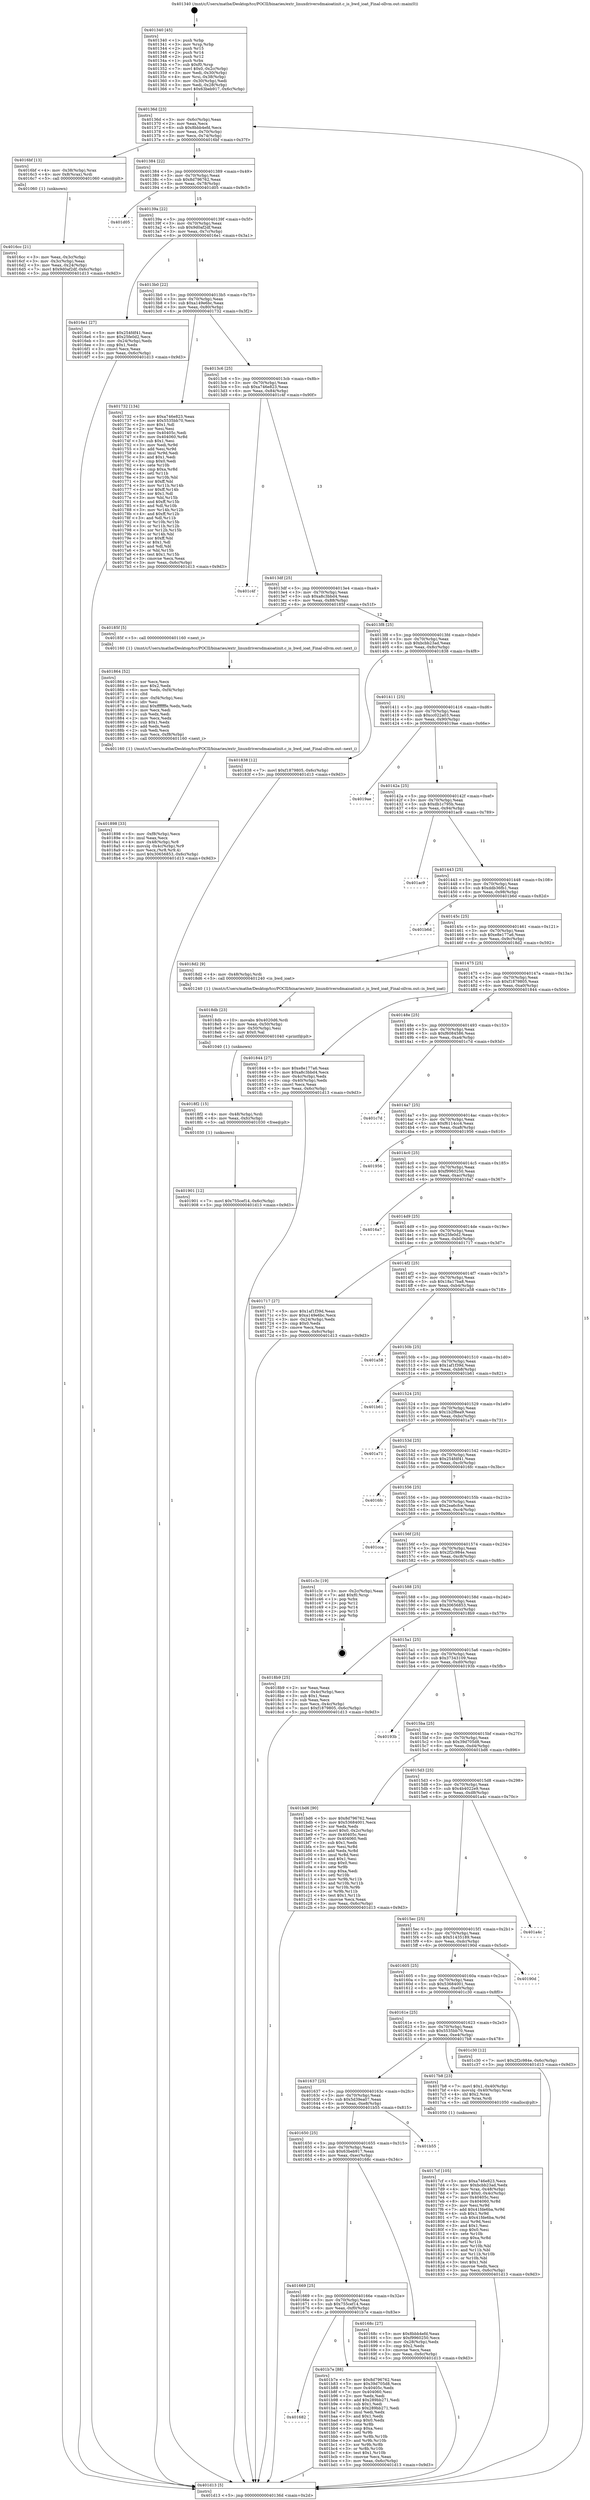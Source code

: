 digraph "0x401340" {
  label = "0x401340 (/mnt/c/Users/mathe/Desktop/tcc/POCII/binaries/extr_linuxdriversdmaioatinit.c_is_bwd_ioat_Final-ollvm.out::main(0))"
  labelloc = "t"
  node[shape=record]

  Entry [label="",width=0.3,height=0.3,shape=circle,fillcolor=black,style=filled]
  "0x40136d" [label="{
     0x40136d [23]\l
     | [instrs]\l
     &nbsp;&nbsp;0x40136d \<+3\>: mov -0x6c(%rbp),%eax\l
     &nbsp;&nbsp;0x401370 \<+2\>: mov %eax,%ecx\l
     &nbsp;&nbsp;0x401372 \<+6\>: sub $0x8bbb4efd,%ecx\l
     &nbsp;&nbsp;0x401378 \<+3\>: mov %eax,-0x70(%rbp)\l
     &nbsp;&nbsp;0x40137b \<+3\>: mov %ecx,-0x74(%rbp)\l
     &nbsp;&nbsp;0x40137e \<+6\>: je 00000000004016bf \<main+0x37f\>\l
  }"]
  "0x4016bf" [label="{
     0x4016bf [13]\l
     | [instrs]\l
     &nbsp;&nbsp;0x4016bf \<+4\>: mov -0x38(%rbp),%rax\l
     &nbsp;&nbsp;0x4016c3 \<+4\>: mov 0x8(%rax),%rdi\l
     &nbsp;&nbsp;0x4016c7 \<+5\>: call 0000000000401060 \<atoi@plt\>\l
     | [calls]\l
     &nbsp;&nbsp;0x401060 \{1\} (unknown)\l
  }"]
  "0x401384" [label="{
     0x401384 [22]\l
     | [instrs]\l
     &nbsp;&nbsp;0x401384 \<+5\>: jmp 0000000000401389 \<main+0x49\>\l
     &nbsp;&nbsp;0x401389 \<+3\>: mov -0x70(%rbp),%eax\l
     &nbsp;&nbsp;0x40138c \<+5\>: sub $0x8d796762,%eax\l
     &nbsp;&nbsp;0x401391 \<+3\>: mov %eax,-0x78(%rbp)\l
     &nbsp;&nbsp;0x401394 \<+6\>: je 0000000000401d05 \<main+0x9c5\>\l
  }"]
  Exit [label="",width=0.3,height=0.3,shape=circle,fillcolor=black,style=filled,peripheries=2]
  "0x401d05" [label="{
     0x401d05\l
  }", style=dashed]
  "0x40139a" [label="{
     0x40139a [22]\l
     | [instrs]\l
     &nbsp;&nbsp;0x40139a \<+5\>: jmp 000000000040139f \<main+0x5f\>\l
     &nbsp;&nbsp;0x40139f \<+3\>: mov -0x70(%rbp),%eax\l
     &nbsp;&nbsp;0x4013a2 \<+5\>: sub $0x9d0af2df,%eax\l
     &nbsp;&nbsp;0x4013a7 \<+3\>: mov %eax,-0x7c(%rbp)\l
     &nbsp;&nbsp;0x4013aa \<+6\>: je 00000000004016e1 \<main+0x3a1\>\l
  }"]
  "0x401682" [label="{
     0x401682\l
  }", style=dashed]
  "0x4016e1" [label="{
     0x4016e1 [27]\l
     | [instrs]\l
     &nbsp;&nbsp;0x4016e1 \<+5\>: mov $0x254fdf41,%eax\l
     &nbsp;&nbsp;0x4016e6 \<+5\>: mov $0x25fe0d2,%ecx\l
     &nbsp;&nbsp;0x4016eb \<+3\>: mov -0x24(%rbp),%edx\l
     &nbsp;&nbsp;0x4016ee \<+3\>: cmp $0x1,%edx\l
     &nbsp;&nbsp;0x4016f1 \<+3\>: cmovl %ecx,%eax\l
     &nbsp;&nbsp;0x4016f4 \<+3\>: mov %eax,-0x6c(%rbp)\l
     &nbsp;&nbsp;0x4016f7 \<+5\>: jmp 0000000000401d13 \<main+0x9d3\>\l
  }"]
  "0x4013b0" [label="{
     0x4013b0 [22]\l
     | [instrs]\l
     &nbsp;&nbsp;0x4013b0 \<+5\>: jmp 00000000004013b5 \<main+0x75\>\l
     &nbsp;&nbsp;0x4013b5 \<+3\>: mov -0x70(%rbp),%eax\l
     &nbsp;&nbsp;0x4013b8 \<+5\>: sub $0xa149e6bc,%eax\l
     &nbsp;&nbsp;0x4013bd \<+3\>: mov %eax,-0x80(%rbp)\l
     &nbsp;&nbsp;0x4013c0 \<+6\>: je 0000000000401732 \<main+0x3f2\>\l
  }"]
  "0x401b7e" [label="{
     0x401b7e [88]\l
     | [instrs]\l
     &nbsp;&nbsp;0x401b7e \<+5\>: mov $0x8d796762,%eax\l
     &nbsp;&nbsp;0x401b83 \<+5\>: mov $0x39d705d8,%ecx\l
     &nbsp;&nbsp;0x401b88 \<+7\>: mov 0x40405c,%edx\l
     &nbsp;&nbsp;0x401b8f \<+7\>: mov 0x404060,%esi\l
     &nbsp;&nbsp;0x401b96 \<+2\>: mov %edx,%edi\l
     &nbsp;&nbsp;0x401b98 \<+6\>: add $0x289bb271,%edi\l
     &nbsp;&nbsp;0x401b9e \<+3\>: sub $0x1,%edi\l
     &nbsp;&nbsp;0x401ba1 \<+6\>: sub $0x289bb271,%edi\l
     &nbsp;&nbsp;0x401ba7 \<+3\>: imul %edi,%edx\l
     &nbsp;&nbsp;0x401baa \<+3\>: and $0x1,%edx\l
     &nbsp;&nbsp;0x401bad \<+3\>: cmp $0x0,%edx\l
     &nbsp;&nbsp;0x401bb0 \<+4\>: sete %r8b\l
     &nbsp;&nbsp;0x401bb4 \<+3\>: cmp $0xa,%esi\l
     &nbsp;&nbsp;0x401bb7 \<+4\>: setl %r9b\l
     &nbsp;&nbsp;0x401bbb \<+3\>: mov %r8b,%r10b\l
     &nbsp;&nbsp;0x401bbe \<+3\>: and %r9b,%r10b\l
     &nbsp;&nbsp;0x401bc1 \<+3\>: xor %r9b,%r8b\l
     &nbsp;&nbsp;0x401bc4 \<+3\>: or %r8b,%r10b\l
     &nbsp;&nbsp;0x401bc7 \<+4\>: test $0x1,%r10b\l
     &nbsp;&nbsp;0x401bcb \<+3\>: cmovne %ecx,%eax\l
     &nbsp;&nbsp;0x401bce \<+3\>: mov %eax,-0x6c(%rbp)\l
     &nbsp;&nbsp;0x401bd1 \<+5\>: jmp 0000000000401d13 \<main+0x9d3\>\l
  }"]
  "0x401732" [label="{
     0x401732 [134]\l
     | [instrs]\l
     &nbsp;&nbsp;0x401732 \<+5\>: mov $0xa746e823,%eax\l
     &nbsp;&nbsp;0x401737 \<+5\>: mov $0x5535bb70,%ecx\l
     &nbsp;&nbsp;0x40173c \<+2\>: mov $0x1,%dl\l
     &nbsp;&nbsp;0x40173e \<+2\>: xor %esi,%esi\l
     &nbsp;&nbsp;0x401740 \<+7\>: mov 0x40405c,%edi\l
     &nbsp;&nbsp;0x401747 \<+8\>: mov 0x404060,%r8d\l
     &nbsp;&nbsp;0x40174f \<+3\>: sub $0x1,%esi\l
     &nbsp;&nbsp;0x401752 \<+3\>: mov %edi,%r9d\l
     &nbsp;&nbsp;0x401755 \<+3\>: add %esi,%r9d\l
     &nbsp;&nbsp;0x401758 \<+4\>: imul %r9d,%edi\l
     &nbsp;&nbsp;0x40175c \<+3\>: and $0x1,%edi\l
     &nbsp;&nbsp;0x40175f \<+3\>: cmp $0x0,%edi\l
     &nbsp;&nbsp;0x401762 \<+4\>: sete %r10b\l
     &nbsp;&nbsp;0x401766 \<+4\>: cmp $0xa,%r8d\l
     &nbsp;&nbsp;0x40176a \<+4\>: setl %r11b\l
     &nbsp;&nbsp;0x40176e \<+3\>: mov %r10b,%bl\l
     &nbsp;&nbsp;0x401771 \<+3\>: xor $0xff,%bl\l
     &nbsp;&nbsp;0x401774 \<+3\>: mov %r11b,%r14b\l
     &nbsp;&nbsp;0x401777 \<+4\>: xor $0xff,%r14b\l
     &nbsp;&nbsp;0x40177b \<+3\>: xor $0x1,%dl\l
     &nbsp;&nbsp;0x40177e \<+3\>: mov %bl,%r15b\l
     &nbsp;&nbsp;0x401781 \<+4\>: and $0xff,%r15b\l
     &nbsp;&nbsp;0x401785 \<+3\>: and %dl,%r10b\l
     &nbsp;&nbsp;0x401788 \<+3\>: mov %r14b,%r12b\l
     &nbsp;&nbsp;0x40178b \<+4\>: and $0xff,%r12b\l
     &nbsp;&nbsp;0x40178f \<+3\>: and %dl,%r11b\l
     &nbsp;&nbsp;0x401792 \<+3\>: or %r10b,%r15b\l
     &nbsp;&nbsp;0x401795 \<+3\>: or %r11b,%r12b\l
     &nbsp;&nbsp;0x401798 \<+3\>: xor %r12b,%r15b\l
     &nbsp;&nbsp;0x40179b \<+3\>: or %r14b,%bl\l
     &nbsp;&nbsp;0x40179e \<+3\>: xor $0xff,%bl\l
     &nbsp;&nbsp;0x4017a1 \<+3\>: or $0x1,%dl\l
     &nbsp;&nbsp;0x4017a4 \<+2\>: and %dl,%bl\l
     &nbsp;&nbsp;0x4017a6 \<+3\>: or %bl,%r15b\l
     &nbsp;&nbsp;0x4017a9 \<+4\>: test $0x1,%r15b\l
     &nbsp;&nbsp;0x4017ad \<+3\>: cmovne %ecx,%eax\l
     &nbsp;&nbsp;0x4017b0 \<+3\>: mov %eax,-0x6c(%rbp)\l
     &nbsp;&nbsp;0x4017b3 \<+5\>: jmp 0000000000401d13 \<main+0x9d3\>\l
  }"]
  "0x4013c6" [label="{
     0x4013c6 [25]\l
     | [instrs]\l
     &nbsp;&nbsp;0x4013c6 \<+5\>: jmp 00000000004013cb \<main+0x8b\>\l
     &nbsp;&nbsp;0x4013cb \<+3\>: mov -0x70(%rbp),%eax\l
     &nbsp;&nbsp;0x4013ce \<+5\>: sub $0xa746e823,%eax\l
     &nbsp;&nbsp;0x4013d3 \<+6\>: mov %eax,-0x84(%rbp)\l
     &nbsp;&nbsp;0x4013d9 \<+6\>: je 0000000000401c4f \<main+0x90f\>\l
  }"]
  "0x401901" [label="{
     0x401901 [12]\l
     | [instrs]\l
     &nbsp;&nbsp;0x401901 \<+7\>: movl $0x755cef14,-0x6c(%rbp)\l
     &nbsp;&nbsp;0x401908 \<+5\>: jmp 0000000000401d13 \<main+0x9d3\>\l
  }"]
  "0x401c4f" [label="{
     0x401c4f\l
  }", style=dashed]
  "0x4013df" [label="{
     0x4013df [25]\l
     | [instrs]\l
     &nbsp;&nbsp;0x4013df \<+5\>: jmp 00000000004013e4 \<main+0xa4\>\l
     &nbsp;&nbsp;0x4013e4 \<+3\>: mov -0x70(%rbp),%eax\l
     &nbsp;&nbsp;0x4013e7 \<+5\>: sub $0xa8c3bbd4,%eax\l
     &nbsp;&nbsp;0x4013ec \<+6\>: mov %eax,-0x88(%rbp)\l
     &nbsp;&nbsp;0x4013f2 \<+6\>: je 000000000040185f \<main+0x51f\>\l
  }"]
  "0x4018f2" [label="{
     0x4018f2 [15]\l
     | [instrs]\l
     &nbsp;&nbsp;0x4018f2 \<+4\>: mov -0x48(%rbp),%rdi\l
     &nbsp;&nbsp;0x4018f6 \<+6\>: mov %eax,-0xfc(%rbp)\l
     &nbsp;&nbsp;0x4018fc \<+5\>: call 0000000000401030 \<free@plt\>\l
     | [calls]\l
     &nbsp;&nbsp;0x401030 \{1\} (unknown)\l
  }"]
  "0x40185f" [label="{
     0x40185f [5]\l
     | [instrs]\l
     &nbsp;&nbsp;0x40185f \<+5\>: call 0000000000401160 \<next_i\>\l
     | [calls]\l
     &nbsp;&nbsp;0x401160 \{1\} (/mnt/c/Users/mathe/Desktop/tcc/POCII/binaries/extr_linuxdriversdmaioatinit.c_is_bwd_ioat_Final-ollvm.out::next_i)\l
  }"]
  "0x4013f8" [label="{
     0x4013f8 [25]\l
     | [instrs]\l
     &nbsp;&nbsp;0x4013f8 \<+5\>: jmp 00000000004013fd \<main+0xbd\>\l
     &nbsp;&nbsp;0x4013fd \<+3\>: mov -0x70(%rbp),%eax\l
     &nbsp;&nbsp;0x401400 \<+5\>: sub $0xbcbb23ad,%eax\l
     &nbsp;&nbsp;0x401405 \<+6\>: mov %eax,-0x8c(%rbp)\l
     &nbsp;&nbsp;0x40140b \<+6\>: je 0000000000401838 \<main+0x4f8\>\l
  }"]
  "0x4018db" [label="{
     0x4018db [23]\l
     | [instrs]\l
     &nbsp;&nbsp;0x4018db \<+10\>: movabs $0x4020d6,%rdi\l
     &nbsp;&nbsp;0x4018e5 \<+3\>: mov %eax,-0x50(%rbp)\l
     &nbsp;&nbsp;0x4018e8 \<+3\>: mov -0x50(%rbp),%esi\l
     &nbsp;&nbsp;0x4018eb \<+2\>: mov $0x0,%al\l
     &nbsp;&nbsp;0x4018ed \<+5\>: call 0000000000401040 \<printf@plt\>\l
     | [calls]\l
     &nbsp;&nbsp;0x401040 \{1\} (unknown)\l
  }"]
  "0x401838" [label="{
     0x401838 [12]\l
     | [instrs]\l
     &nbsp;&nbsp;0x401838 \<+7\>: movl $0xf1879805,-0x6c(%rbp)\l
     &nbsp;&nbsp;0x40183f \<+5\>: jmp 0000000000401d13 \<main+0x9d3\>\l
  }"]
  "0x401411" [label="{
     0x401411 [25]\l
     | [instrs]\l
     &nbsp;&nbsp;0x401411 \<+5\>: jmp 0000000000401416 \<main+0xd6\>\l
     &nbsp;&nbsp;0x401416 \<+3\>: mov -0x70(%rbp),%eax\l
     &nbsp;&nbsp;0x401419 \<+5\>: sub $0xcc022a03,%eax\l
     &nbsp;&nbsp;0x40141e \<+6\>: mov %eax,-0x90(%rbp)\l
     &nbsp;&nbsp;0x401424 \<+6\>: je 00000000004019ae \<main+0x66e\>\l
  }"]
  "0x401898" [label="{
     0x401898 [33]\l
     | [instrs]\l
     &nbsp;&nbsp;0x401898 \<+6\>: mov -0xf8(%rbp),%ecx\l
     &nbsp;&nbsp;0x40189e \<+3\>: imul %eax,%ecx\l
     &nbsp;&nbsp;0x4018a1 \<+4\>: mov -0x48(%rbp),%r8\l
     &nbsp;&nbsp;0x4018a5 \<+4\>: movslq -0x4c(%rbp),%r9\l
     &nbsp;&nbsp;0x4018a9 \<+4\>: mov %ecx,(%r8,%r9,4)\l
     &nbsp;&nbsp;0x4018ad \<+7\>: movl $0x30656853,-0x6c(%rbp)\l
     &nbsp;&nbsp;0x4018b4 \<+5\>: jmp 0000000000401d13 \<main+0x9d3\>\l
  }"]
  "0x4019ae" [label="{
     0x4019ae\l
  }", style=dashed]
  "0x40142a" [label="{
     0x40142a [25]\l
     | [instrs]\l
     &nbsp;&nbsp;0x40142a \<+5\>: jmp 000000000040142f \<main+0xef\>\l
     &nbsp;&nbsp;0x40142f \<+3\>: mov -0x70(%rbp),%eax\l
     &nbsp;&nbsp;0x401432 \<+5\>: sub $0xdb1c795b,%eax\l
     &nbsp;&nbsp;0x401437 \<+6\>: mov %eax,-0x94(%rbp)\l
     &nbsp;&nbsp;0x40143d \<+6\>: je 0000000000401ac9 \<main+0x789\>\l
  }"]
  "0x401864" [label="{
     0x401864 [52]\l
     | [instrs]\l
     &nbsp;&nbsp;0x401864 \<+2\>: xor %ecx,%ecx\l
     &nbsp;&nbsp;0x401866 \<+5\>: mov $0x2,%edx\l
     &nbsp;&nbsp;0x40186b \<+6\>: mov %edx,-0xf4(%rbp)\l
     &nbsp;&nbsp;0x401871 \<+1\>: cltd\l
     &nbsp;&nbsp;0x401872 \<+6\>: mov -0xf4(%rbp),%esi\l
     &nbsp;&nbsp;0x401878 \<+2\>: idiv %esi\l
     &nbsp;&nbsp;0x40187a \<+6\>: imul $0xfffffffe,%edx,%edx\l
     &nbsp;&nbsp;0x401880 \<+2\>: mov %ecx,%edi\l
     &nbsp;&nbsp;0x401882 \<+2\>: sub %edx,%edi\l
     &nbsp;&nbsp;0x401884 \<+2\>: mov %ecx,%edx\l
     &nbsp;&nbsp;0x401886 \<+3\>: sub $0x1,%edx\l
     &nbsp;&nbsp;0x401889 \<+2\>: add %edx,%edi\l
     &nbsp;&nbsp;0x40188b \<+2\>: sub %edi,%ecx\l
     &nbsp;&nbsp;0x40188d \<+6\>: mov %ecx,-0xf8(%rbp)\l
     &nbsp;&nbsp;0x401893 \<+5\>: call 0000000000401160 \<next_i\>\l
     | [calls]\l
     &nbsp;&nbsp;0x401160 \{1\} (/mnt/c/Users/mathe/Desktop/tcc/POCII/binaries/extr_linuxdriversdmaioatinit.c_is_bwd_ioat_Final-ollvm.out::next_i)\l
  }"]
  "0x401ac9" [label="{
     0x401ac9\l
  }", style=dashed]
  "0x401443" [label="{
     0x401443 [25]\l
     | [instrs]\l
     &nbsp;&nbsp;0x401443 \<+5\>: jmp 0000000000401448 \<main+0x108\>\l
     &nbsp;&nbsp;0x401448 \<+3\>: mov -0x70(%rbp),%eax\l
     &nbsp;&nbsp;0x40144b \<+5\>: sub $0xddb36fb1,%eax\l
     &nbsp;&nbsp;0x401450 \<+6\>: mov %eax,-0x98(%rbp)\l
     &nbsp;&nbsp;0x401456 \<+6\>: je 0000000000401b6d \<main+0x82d\>\l
  }"]
  "0x4017cf" [label="{
     0x4017cf [105]\l
     | [instrs]\l
     &nbsp;&nbsp;0x4017cf \<+5\>: mov $0xa746e823,%ecx\l
     &nbsp;&nbsp;0x4017d4 \<+5\>: mov $0xbcbb23ad,%edx\l
     &nbsp;&nbsp;0x4017d9 \<+4\>: mov %rax,-0x48(%rbp)\l
     &nbsp;&nbsp;0x4017dd \<+7\>: movl $0x0,-0x4c(%rbp)\l
     &nbsp;&nbsp;0x4017e4 \<+7\>: mov 0x40405c,%esi\l
     &nbsp;&nbsp;0x4017eb \<+8\>: mov 0x404060,%r8d\l
     &nbsp;&nbsp;0x4017f3 \<+3\>: mov %esi,%r9d\l
     &nbsp;&nbsp;0x4017f6 \<+7\>: add $0x41fde6ba,%r9d\l
     &nbsp;&nbsp;0x4017fd \<+4\>: sub $0x1,%r9d\l
     &nbsp;&nbsp;0x401801 \<+7\>: sub $0x41fde6ba,%r9d\l
     &nbsp;&nbsp;0x401808 \<+4\>: imul %r9d,%esi\l
     &nbsp;&nbsp;0x40180c \<+3\>: and $0x1,%esi\l
     &nbsp;&nbsp;0x40180f \<+3\>: cmp $0x0,%esi\l
     &nbsp;&nbsp;0x401812 \<+4\>: sete %r10b\l
     &nbsp;&nbsp;0x401816 \<+4\>: cmp $0xa,%r8d\l
     &nbsp;&nbsp;0x40181a \<+4\>: setl %r11b\l
     &nbsp;&nbsp;0x40181e \<+3\>: mov %r10b,%bl\l
     &nbsp;&nbsp;0x401821 \<+3\>: and %r11b,%bl\l
     &nbsp;&nbsp;0x401824 \<+3\>: xor %r11b,%r10b\l
     &nbsp;&nbsp;0x401827 \<+3\>: or %r10b,%bl\l
     &nbsp;&nbsp;0x40182a \<+3\>: test $0x1,%bl\l
     &nbsp;&nbsp;0x40182d \<+3\>: cmovne %edx,%ecx\l
     &nbsp;&nbsp;0x401830 \<+3\>: mov %ecx,-0x6c(%rbp)\l
     &nbsp;&nbsp;0x401833 \<+5\>: jmp 0000000000401d13 \<main+0x9d3\>\l
  }"]
  "0x401b6d" [label="{
     0x401b6d\l
  }", style=dashed]
  "0x40145c" [label="{
     0x40145c [25]\l
     | [instrs]\l
     &nbsp;&nbsp;0x40145c \<+5\>: jmp 0000000000401461 \<main+0x121\>\l
     &nbsp;&nbsp;0x401461 \<+3\>: mov -0x70(%rbp),%eax\l
     &nbsp;&nbsp;0x401464 \<+5\>: sub $0xe8e177a6,%eax\l
     &nbsp;&nbsp;0x401469 \<+6\>: mov %eax,-0x9c(%rbp)\l
     &nbsp;&nbsp;0x40146f \<+6\>: je 00000000004018d2 \<main+0x592\>\l
  }"]
  "0x4016cc" [label="{
     0x4016cc [21]\l
     | [instrs]\l
     &nbsp;&nbsp;0x4016cc \<+3\>: mov %eax,-0x3c(%rbp)\l
     &nbsp;&nbsp;0x4016cf \<+3\>: mov -0x3c(%rbp),%eax\l
     &nbsp;&nbsp;0x4016d2 \<+3\>: mov %eax,-0x24(%rbp)\l
     &nbsp;&nbsp;0x4016d5 \<+7\>: movl $0x9d0af2df,-0x6c(%rbp)\l
     &nbsp;&nbsp;0x4016dc \<+5\>: jmp 0000000000401d13 \<main+0x9d3\>\l
  }"]
  "0x4018d2" [label="{
     0x4018d2 [9]\l
     | [instrs]\l
     &nbsp;&nbsp;0x4018d2 \<+4\>: mov -0x48(%rbp),%rdi\l
     &nbsp;&nbsp;0x4018d6 \<+5\>: call 0000000000401240 \<is_bwd_ioat\>\l
     | [calls]\l
     &nbsp;&nbsp;0x401240 \{1\} (/mnt/c/Users/mathe/Desktop/tcc/POCII/binaries/extr_linuxdriversdmaioatinit.c_is_bwd_ioat_Final-ollvm.out::is_bwd_ioat)\l
  }"]
  "0x401475" [label="{
     0x401475 [25]\l
     | [instrs]\l
     &nbsp;&nbsp;0x401475 \<+5\>: jmp 000000000040147a \<main+0x13a\>\l
     &nbsp;&nbsp;0x40147a \<+3\>: mov -0x70(%rbp),%eax\l
     &nbsp;&nbsp;0x40147d \<+5\>: sub $0xf1879805,%eax\l
     &nbsp;&nbsp;0x401482 \<+6\>: mov %eax,-0xa0(%rbp)\l
     &nbsp;&nbsp;0x401488 \<+6\>: je 0000000000401844 \<main+0x504\>\l
  }"]
  "0x401340" [label="{
     0x401340 [45]\l
     | [instrs]\l
     &nbsp;&nbsp;0x401340 \<+1\>: push %rbp\l
     &nbsp;&nbsp;0x401341 \<+3\>: mov %rsp,%rbp\l
     &nbsp;&nbsp;0x401344 \<+2\>: push %r15\l
     &nbsp;&nbsp;0x401346 \<+2\>: push %r14\l
     &nbsp;&nbsp;0x401348 \<+2\>: push %r12\l
     &nbsp;&nbsp;0x40134a \<+1\>: push %rbx\l
     &nbsp;&nbsp;0x40134b \<+7\>: sub $0xf0,%rsp\l
     &nbsp;&nbsp;0x401352 \<+7\>: movl $0x0,-0x2c(%rbp)\l
     &nbsp;&nbsp;0x401359 \<+3\>: mov %edi,-0x30(%rbp)\l
     &nbsp;&nbsp;0x40135c \<+4\>: mov %rsi,-0x38(%rbp)\l
     &nbsp;&nbsp;0x401360 \<+3\>: mov -0x30(%rbp),%edi\l
     &nbsp;&nbsp;0x401363 \<+3\>: mov %edi,-0x28(%rbp)\l
     &nbsp;&nbsp;0x401366 \<+7\>: movl $0x63beb917,-0x6c(%rbp)\l
  }"]
  "0x401844" [label="{
     0x401844 [27]\l
     | [instrs]\l
     &nbsp;&nbsp;0x401844 \<+5\>: mov $0xe8e177a6,%eax\l
     &nbsp;&nbsp;0x401849 \<+5\>: mov $0xa8c3bbd4,%ecx\l
     &nbsp;&nbsp;0x40184e \<+3\>: mov -0x4c(%rbp),%edx\l
     &nbsp;&nbsp;0x401851 \<+3\>: cmp -0x40(%rbp),%edx\l
     &nbsp;&nbsp;0x401854 \<+3\>: cmovl %ecx,%eax\l
     &nbsp;&nbsp;0x401857 \<+3\>: mov %eax,-0x6c(%rbp)\l
     &nbsp;&nbsp;0x40185a \<+5\>: jmp 0000000000401d13 \<main+0x9d3\>\l
  }"]
  "0x40148e" [label="{
     0x40148e [25]\l
     | [instrs]\l
     &nbsp;&nbsp;0x40148e \<+5\>: jmp 0000000000401493 \<main+0x153\>\l
     &nbsp;&nbsp;0x401493 \<+3\>: mov -0x70(%rbp),%eax\l
     &nbsp;&nbsp;0x401496 \<+5\>: sub $0xf6084586,%eax\l
     &nbsp;&nbsp;0x40149b \<+6\>: mov %eax,-0xa4(%rbp)\l
     &nbsp;&nbsp;0x4014a1 \<+6\>: je 0000000000401c7d \<main+0x93d\>\l
  }"]
  "0x401d13" [label="{
     0x401d13 [5]\l
     | [instrs]\l
     &nbsp;&nbsp;0x401d13 \<+5\>: jmp 000000000040136d \<main+0x2d\>\l
  }"]
  "0x401c7d" [label="{
     0x401c7d\l
  }", style=dashed]
  "0x4014a7" [label="{
     0x4014a7 [25]\l
     | [instrs]\l
     &nbsp;&nbsp;0x4014a7 \<+5\>: jmp 00000000004014ac \<main+0x16c\>\l
     &nbsp;&nbsp;0x4014ac \<+3\>: mov -0x70(%rbp),%eax\l
     &nbsp;&nbsp;0x4014af \<+5\>: sub $0xf6114cc4,%eax\l
     &nbsp;&nbsp;0x4014b4 \<+6\>: mov %eax,-0xa8(%rbp)\l
     &nbsp;&nbsp;0x4014ba \<+6\>: je 0000000000401956 \<main+0x616\>\l
  }"]
  "0x401669" [label="{
     0x401669 [25]\l
     | [instrs]\l
     &nbsp;&nbsp;0x401669 \<+5\>: jmp 000000000040166e \<main+0x32e\>\l
     &nbsp;&nbsp;0x40166e \<+3\>: mov -0x70(%rbp),%eax\l
     &nbsp;&nbsp;0x401671 \<+5\>: sub $0x755cef14,%eax\l
     &nbsp;&nbsp;0x401676 \<+6\>: mov %eax,-0xf0(%rbp)\l
     &nbsp;&nbsp;0x40167c \<+6\>: je 0000000000401b7e \<main+0x83e\>\l
  }"]
  "0x401956" [label="{
     0x401956\l
  }", style=dashed]
  "0x4014c0" [label="{
     0x4014c0 [25]\l
     | [instrs]\l
     &nbsp;&nbsp;0x4014c0 \<+5\>: jmp 00000000004014c5 \<main+0x185\>\l
     &nbsp;&nbsp;0x4014c5 \<+3\>: mov -0x70(%rbp),%eax\l
     &nbsp;&nbsp;0x4014c8 \<+5\>: sub $0xf9960250,%eax\l
     &nbsp;&nbsp;0x4014cd \<+6\>: mov %eax,-0xac(%rbp)\l
     &nbsp;&nbsp;0x4014d3 \<+6\>: je 00000000004016a7 \<main+0x367\>\l
  }"]
  "0x40168c" [label="{
     0x40168c [27]\l
     | [instrs]\l
     &nbsp;&nbsp;0x40168c \<+5\>: mov $0x8bbb4efd,%eax\l
     &nbsp;&nbsp;0x401691 \<+5\>: mov $0xf9960250,%ecx\l
     &nbsp;&nbsp;0x401696 \<+3\>: mov -0x28(%rbp),%edx\l
     &nbsp;&nbsp;0x401699 \<+3\>: cmp $0x2,%edx\l
     &nbsp;&nbsp;0x40169c \<+3\>: cmovne %ecx,%eax\l
     &nbsp;&nbsp;0x40169f \<+3\>: mov %eax,-0x6c(%rbp)\l
     &nbsp;&nbsp;0x4016a2 \<+5\>: jmp 0000000000401d13 \<main+0x9d3\>\l
  }"]
  "0x4016a7" [label="{
     0x4016a7\l
  }", style=dashed]
  "0x4014d9" [label="{
     0x4014d9 [25]\l
     | [instrs]\l
     &nbsp;&nbsp;0x4014d9 \<+5\>: jmp 00000000004014de \<main+0x19e\>\l
     &nbsp;&nbsp;0x4014de \<+3\>: mov -0x70(%rbp),%eax\l
     &nbsp;&nbsp;0x4014e1 \<+5\>: sub $0x25fe0d2,%eax\l
     &nbsp;&nbsp;0x4014e6 \<+6\>: mov %eax,-0xb0(%rbp)\l
     &nbsp;&nbsp;0x4014ec \<+6\>: je 0000000000401717 \<main+0x3d7\>\l
  }"]
  "0x401650" [label="{
     0x401650 [25]\l
     | [instrs]\l
     &nbsp;&nbsp;0x401650 \<+5\>: jmp 0000000000401655 \<main+0x315\>\l
     &nbsp;&nbsp;0x401655 \<+3\>: mov -0x70(%rbp),%eax\l
     &nbsp;&nbsp;0x401658 \<+5\>: sub $0x63beb917,%eax\l
     &nbsp;&nbsp;0x40165d \<+6\>: mov %eax,-0xec(%rbp)\l
     &nbsp;&nbsp;0x401663 \<+6\>: je 000000000040168c \<main+0x34c\>\l
  }"]
  "0x401717" [label="{
     0x401717 [27]\l
     | [instrs]\l
     &nbsp;&nbsp;0x401717 \<+5\>: mov $0x1af1f39d,%eax\l
     &nbsp;&nbsp;0x40171c \<+5\>: mov $0xa149e6bc,%ecx\l
     &nbsp;&nbsp;0x401721 \<+3\>: mov -0x24(%rbp),%edx\l
     &nbsp;&nbsp;0x401724 \<+3\>: cmp $0x0,%edx\l
     &nbsp;&nbsp;0x401727 \<+3\>: cmove %ecx,%eax\l
     &nbsp;&nbsp;0x40172a \<+3\>: mov %eax,-0x6c(%rbp)\l
     &nbsp;&nbsp;0x40172d \<+5\>: jmp 0000000000401d13 \<main+0x9d3\>\l
  }"]
  "0x4014f2" [label="{
     0x4014f2 [25]\l
     | [instrs]\l
     &nbsp;&nbsp;0x4014f2 \<+5\>: jmp 00000000004014f7 \<main+0x1b7\>\l
     &nbsp;&nbsp;0x4014f7 \<+3\>: mov -0x70(%rbp),%eax\l
     &nbsp;&nbsp;0x4014fa \<+5\>: sub $0x18a17ba8,%eax\l
     &nbsp;&nbsp;0x4014ff \<+6\>: mov %eax,-0xb4(%rbp)\l
     &nbsp;&nbsp;0x401505 \<+6\>: je 0000000000401a58 \<main+0x718\>\l
  }"]
  "0x401b55" [label="{
     0x401b55\l
  }", style=dashed]
  "0x401a58" [label="{
     0x401a58\l
  }", style=dashed]
  "0x40150b" [label="{
     0x40150b [25]\l
     | [instrs]\l
     &nbsp;&nbsp;0x40150b \<+5\>: jmp 0000000000401510 \<main+0x1d0\>\l
     &nbsp;&nbsp;0x401510 \<+3\>: mov -0x70(%rbp),%eax\l
     &nbsp;&nbsp;0x401513 \<+5\>: sub $0x1af1f39d,%eax\l
     &nbsp;&nbsp;0x401518 \<+6\>: mov %eax,-0xb8(%rbp)\l
     &nbsp;&nbsp;0x40151e \<+6\>: je 0000000000401b61 \<main+0x821\>\l
  }"]
  "0x401637" [label="{
     0x401637 [25]\l
     | [instrs]\l
     &nbsp;&nbsp;0x401637 \<+5\>: jmp 000000000040163c \<main+0x2fc\>\l
     &nbsp;&nbsp;0x40163c \<+3\>: mov -0x70(%rbp),%eax\l
     &nbsp;&nbsp;0x40163f \<+5\>: sub $0x5d39ea07,%eax\l
     &nbsp;&nbsp;0x401644 \<+6\>: mov %eax,-0xe8(%rbp)\l
     &nbsp;&nbsp;0x40164a \<+6\>: je 0000000000401b55 \<main+0x815\>\l
  }"]
  "0x401b61" [label="{
     0x401b61\l
  }", style=dashed]
  "0x401524" [label="{
     0x401524 [25]\l
     | [instrs]\l
     &nbsp;&nbsp;0x401524 \<+5\>: jmp 0000000000401529 \<main+0x1e9\>\l
     &nbsp;&nbsp;0x401529 \<+3\>: mov -0x70(%rbp),%eax\l
     &nbsp;&nbsp;0x40152c \<+5\>: sub $0x1b2f8ea9,%eax\l
     &nbsp;&nbsp;0x401531 \<+6\>: mov %eax,-0xbc(%rbp)\l
     &nbsp;&nbsp;0x401537 \<+6\>: je 0000000000401a71 \<main+0x731\>\l
  }"]
  "0x4017b8" [label="{
     0x4017b8 [23]\l
     | [instrs]\l
     &nbsp;&nbsp;0x4017b8 \<+7\>: movl $0x1,-0x40(%rbp)\l
     &nbsp;&nbsp;0x4017bf \<+4\>: movslq -0x40(%rbp),%rax\l
     &nbsp;&nbsp;0x4017c3 \<+4\>: shl $0x2,%rax\l
     &nbsp;&nbsp;0x4017c7 \<+3\>: mov %rax,%rdi\l
     &nbsp;&nbsp;0x4017ca \<+5\>: call 0000000000401050 \<malloc@plt\>\l
     | [calls]\l
     &nbsp;&nbsp;0x401050 \{1\} (unknown)\l
  }"]
  "0x401a71" [label="{
     0x401a71\l
  }", style=dashed]
  "0x40153d" [label="{
     0x40153d [25]\l
     | [instrs]\l
     &nbsp;&nbsp;0x40153d \<+5\>: jmp 0000000000401542 \<main+0x202\>\l
     &nbsp;&nbsp;0x401542 \<+3\>: mov -0x70(%rbp),%eax\l
     &nbsp;&nbsp;0x401545 \<+5\>: sub $0x254fdf41,%eax\l
     &nbsp;&nbsp;0x40154a \<+6\>: mov %eax,-0xc0(%rbp)\l
     &nbsp;&nbsp;0x401550 \<+6\>: je 00000000004016fc \<main+0x3bc\>\l
  }"]
  "0x40161e" [label="{
     0x40161e [25]\l
     | [instrs]\l
     &nbsp;&nbsp;0x40161e \<+5\>: jmp 0000000000401623 \<main+0x2e3\>\l
     &nbsp;&nbsp;0x401623 \<+3\>: mov -0x70(%rbp),%eax\l
     &nbsp;&nbsp;0x401626 \<+5\>: sub $0x5535bb70,%eax\l
     &nbsp;&nbsp;0x40162b \<+6\>: mov %eax,-0xe4(%rbp)\l
     &nbsp;&nbsp;0x401631 \<+6\>: je 00000000004017b8 \<main+0x478\>\l
  }"]
  "0x4016fc" [label="{
     0x4016fc\l
  }", style=dashed]
  "0x401556" [label="{
     0x401556 [25]\l
     | [instrs]\l
     &nbsp;&nbsp;0x401556 \<+5\>: jmp 000000000040155b \<main+0x21b\>\l
     &nbsp;&nbsp;0x40155b \<+3\>: mov -0x70(%rbp),%eax\l
     &nbsp;&nbsp;0x40155e \<+5\>: sub $0x2ea6cfce,%eax\l
     &nbsp;&nbsp;0x401563 \<+6\>: mov %eax,-0xc4(%rbp)\l
     &nbsp;&nbsp;0x401569 \<+6\>: je 0000000000401cca \<main+0x98a\>\l
  }"]
  "0x401c30" [label="{
     0x401c30 [12]\l
     | [instrs]\l
     &nbsp;&nbsp;0x401c30 \<+7\>: movl $0x2f2c984e,-0x6c(%rbp)\l
     &nbsp;&nbsp;0x401c37 \<+5\>: jmp 0000000000401d13 \<main+0x9d3\>\l
  }"]
  "0x401cca" [label="{
     0x401cca\l
  }", style=dashed]
  "0x40156f" [label="{
     0x40156f [25]\l
     | [instrs]\l
     &nbsp;&nbsp;0x40156f \<+5\>: jmp 0000000000401574 \<main+0x234\>\l
     &nbsp;&nbsp;0x401574 \<+3\>: mov -0x70(%rbp),%eax\l
     &nbsp;&nbsp;0x401577 \<+5\>: sub $0x2f2c984e,%eax\l
     &nbsp;&nbsp;0x40157c \<+6\>: mov %eax,-0xc8(%rbp)\l
     &nbsp;&nbsp;0x401582 \<+6\>: je 0000000000401c3c \<main+0x8fc\>\l
  }"]
  "0x401605" [label="{
     0x401605 [25]\l
     | [instrs]\l
     &nbsp;&nbsp;0x401605 \<+5\>: jmp 000000000040160a \<main+0x2ca\>\l
     &nbsp;&nbsp;0x40160a \<+3\>: mov -0x70(%rbp),%eax\l
     &nbsp;&nbsp;0x40160d \<+5\>: sub $0x53684001,%eax\l
     &nbsp;&nbsp;0x401612 \<+6\>: mov %eax,-0xe0(%rbp)\l
     &nbsp;&nbsp;0x401618 \<+6\>: je 0000000000401c30 \<main+0x8f0\>\l
  }"]
  "0x401c3c" [label="{
     0x401c3c [19]\l
     | [instrs]\l
     &nbsp;&nbsp;0x401c3c \<+3\>: mov -0x2c(%rbp),%eax\l
     &nbsp;&nbsp;0x401c3f \<+7\>: add $0xf0,%rsp\l
     &nbsp;&nbsp;0x401c46 \<+1\>: pop %rbx\l
     &nbsp;&nbsp;0x401c47 \<+2\>: pop %r12\l
     &nbsp;&nbsp;0x401c49 \<+2\>: pop %r14\l
     &nbsp;&nbsp;0x401c4b \<+2\>: pop %r15\l
     &nbsp;&nbsp;0x401c4d \<+1\>: pop %rbp\l
     &nbsp;&nbsp;0x401c4e \<+1\>: ret\l
  }"]
  "0x401588" [label="{
     0x401588 [25]\l
     | [instrs]\l
     &nbsp;&nbsp;0x401588 \<+5\>: jmp 000000000040158d \<main+0x24d\>\l
     &nbsp;&nbsp;0x40158d \<+3\>: mov -0x70(%rbp),%eax\l
     &nbsp;&nbsp;0x401590 \<+5\>: sub $0x30656853,%eax\l
     &nbsp;&nbsp;0x401595 \<+6\>: mov %eax,-0xcc(%rbp)\l
     &nbsp;&nbsp;0x40159b \<+6\>: je 00000000004018b9 \<main+0x579\>\l
  }"]
  "0x40190d" [label="{
     0x40190d\l
  }", style=dashed]
  "0x4018b9" [label="{
     0x4018b9 [25]\l
     | [instrs]\l
     &nbsp;&nbsp;0x4018b9 \<+2\>: xor %eax,%eax\l
     &nbsp;&nbsp;0x4018bb \<+3\>: mov -0x4c(%rbp),%ecx\l
     &nbsp;&nbsp;0x4018be \<+3\>: sub $0x1,%eax\l
     &nbsp;&nbsp;0x4018c1 \<+2\>: sub %eax,%ecx\l
     &nbsp;&nbsp;0x4018c3 \<+3\>: mov %ecx,-0x4c(%rbp)\l
     &nbsp;&nbsp;0x4018c6 \<+7\>: movl $0xf1879805,-0x6c(%rbp)\l
     &nbsp;&nbsp;0x4018cd \<+5\>: jmp 0000000000401d13 \<main+0x9d3\>\l
  }"]
  "0x4015a1" [label="{
     0x4015a1 [25]\l
     | [instrs]\l
     &nbsp;&nbsp;0x4015a1 \<+5\>: jmp 00000000004015a6 \<main+0x266\>\l
     &nbsp;&nbsp;0x4015a6 \<+3\>: mov -0x70(%rbp),%eax\l
     &nbsp;&nbsp;0x4015a9 \<+5\>: sub $0x37343109,%eax\l
     &nbsp;&nbsp;0x4015ae \<+6\>: mov %eax,-0xd0(%rbp)\l
     &nbsp;&nbsp;0x4015b4 \<+6\>: je 000000000040193b \<main+0x5fb\>\l
  }"]
  "0x4015ec" [label="{
     0x4015ec [25]\l
     | [instrs]\l
     &nbsp;&nbsp;0x4015ec \<+5\>: jmp 00000000004015f1 \<main+0x2b1\>\l
     &nbsp;&nbsp;0x4015f1 \<+3\>: mov -0x70(%rbp),%eax\l
     &nbsp;&nbsp;0x4015f4 \<+5\>: sub $0x51435189,%eax\l
     &nbsp;&nbsp;0x4015f9 \<+6\>: mov %eax,-0xdc(%rbp)\l
     &nbsp;&nbsp;0x4015ff \<+6\>: je 000000000040190d \<main+0x5cd\>\l
  }"]
  "0x40193b" [label="{
     0x40193b\l
  }", style=dashed]
  "0x4015ba" [label="{
     0x4015ba [25]\l
     | [instrs]\l
     &nbsp;&nbsp;0x4015ba \<+5\>: jmp 00000000004015bf \<main+0x27f\>\l
     &nbsp;&nbsp;0x4015bf \<+3\>: mov -0x70(%rbp),%eax\l
     &nbsp;&nbsp;0x4015c2 \<+5\>: sub $0x39d705d8,%eax\l
     &nbsp;&nbsp;0x4015c7 \<+6\>: mov %eax,-0xd4(%rbp)\l
     &nbsp;&nbsp;0x4015cd \<+6\>: je 0000000000401bd6 \<main+0x896\>\l
  }"]
  "0x401a4c" [label="{
     0x401a4c\l
  }", style=dashed]
  "0x401bd6" [label="{
     0x401bd6 [90]\l
     | [instrs]\l
     &nbsp;&nbsp;0x401bd6 \<+5\>: mov $0x8d796762,%eax\l
     &nbsp;&nbsp;0x401bdb \<+5\>: mov $0x53684001,%ecx\l
     &nbsp;&nbsp;0x401be0 \<+2\>: xor %edx,%edx\l
     &nbsp;&nbsp;0x401be2 \<+7\>: movl $0x0,-0x2c(%rbp)\l
     &nbsp;&nbsp;0x401be9 \<+7\>: mov 0x40405c,%esi\l
     &nbsp;&nbsp;0x401bf0 \<+7\>: mov 0x404060,%edi\l
     &nbsp;&nbsp;0x401bf7 \<+3\>: sub $0x1,%edx\l
     &nbsp;&nbsp;0x401bfa \<+3\>: mov %esi,%r8d\l
     &nbsp;&nbsp;0x401bfd \<+3\>: add %edx,%r8d\l
     &nbsp;&nbsp;0x401c00 \<+4\>: imul %r8d,%esi\l
     &nbsp;&nbsp;0x401c04 \<+3\>: and $0x1,%esi\l
     &nbsp;&nbsp;0x401c07 \<+3\>: cmp $0x0,%esi\l
     &nbsp;&nbsp;0x401c0a \<+4\>: sete %r9b\l
     &nbsp;&nbsp;0x401c0e \<+3\>: cmp $0xa,%edi\l
     &nbsp;&nbsp;0x401c11 \<+4\>: setl %r10b\l
     &nbsp;&nbsp;0x401c15 \<+3\>: mov %r9b,%r11b\l
     &nbsp;&nbsp;0x401c18 \<+3\>: and %r10b,%r11b\l
     &nbsp;&nbsp;0x401c1b \<+3\>: xor %r10b,%r9b\l
     &nbsp;&nbsp;0x401c1e \<+3\>: or %r9b,%r11b\l
     &nbsp;&nbsp;0x401c21 \<+4\>: test $0x1,%r11b\l
     &nbsp;&nbsp;0x401c25 \<+3\>: cmovne %ecx,%eax\l
     &nbsp;&nbsp;0x401c28 \<+3\>: mov %eax,-0x6c(%rbp)\l
     &nbsp;&nbsp;0x401c2b \<+5\>: jmp 0000000000401d13 \<main+0x9d3\>\l
  }"]
  "0x4015d3" [label="{
     0x4015d3 [25]\l
     | [instrs]\l
     &nbsp;&nbsp;0x4015d3 \<+5\>: jmp 00000000004015d8 \<main+0x298\>\l
     &nbsp;&nbsp;0x4015d8 \<+3\>: mov -0x70(%rbp),%eax\l
     &nbsp;&nbsp;0x4015db \<+5\>: sub $0x4b4022e9,%eax\l
     &nbsp;&nbsp;0x4015e0 \<+6\>: mov %eax,-0xd8(%rbp)\l
     &nbsp;&nbsp;0x4015e6 \<+6\>: je 0000000000401a4c \<main+0x70c\>\l
  }"]
  Entry -> "0x401340" [label=" 1"]
  "0x40136d" -> "0x4016bf" [label=" 1"]
  "0x40136d" -> "0x401384" [label=" 15"]
  "0x401c3c" -> Exit [label=" 1"]
  "0x401384" -> "0x401d05" [label=" 0"]
  "0x401384" -> "0x40139a" [label=" 15"]
  "0x401c30" -> "0x401d13" [label=" 1"]
  "0x40139a" -> "0x4016e1" [label=" 1"]
  "0x40139a" -> "0x4013b0" [label=" 14"]
  "0x401bd6" -> "0x401d13" [label=" 1"]
  "0x4013b0" -> "0x401732" [label=" 1"]
  "0x4013b0" -> "0x4013c6" [label=" 13"]
  "0x401b7e" -> "0x401d13" [label=" 1"]
  "0x4013c6" -> "0x401c4f" [label=" 0"]
  "0x4013c6" -> "0x4013df" [label=" 13"]
  "0x401669" -> "0x401b7e" [label=" 1"]
  "0x4013df" -> "0x40185f" [label=" 1"]
  "0x4013df" -> "0x4013f8" [label=" 12"]
  "0x401669" -> "0x401682" [label=" 0"]
  "0x4013f8" -> "0x401838" [label=" 1"]
  "0x4013f8" -> "0x401411" [label=" 11"]
  "0x401901" -> "0x401d13" [label=" 1"]
  "0x401411" -> "0x4019ae" [label=" 0"]
  "0x401411" -> "0x40142a" [label=" 11"]
  "0x4018f2" -> "0x401901" [label=" 1"]
  "0x40142a" -> "0x401ac9" [label=" 0"]
  "0x40142a" -> "0x401443" [label=" 11"]
  "0x4018db" -> "0x4018f2" [label=" 1"]
  "0x401443" -> "0x401b6d" [label=" 0"]
  "0x401443" -> "0x40145c" [label=" 11"]
  "0x4018d2" -> "0x4018db" [label=" 1"]
  "0x40145c" -> "0x4018d2" [label=" 1"]
  "0x40145c" -> "0x401475" [label=" 10"]
  "0x4018b9" -> "0x401d13" [label=" 1"]
  "0x401475" -> "0x401844" [label=" 2"]
  "0x401475" -> "0x40148e" [label=" 8"]
  "0x401898" -> "0x401d13" [label=" 1"]
  "0x40148e" -> "0x401c7d" [label=" 0"]
  "0x40148e" -> "0x4014a7" [label=" 8"]
  "0x401864" -> "0x401898" [label=" 1"]
  "0x4014a7" -> "0x401956" [label=" 0"]
  "0x4014a7" -> "0x4014c0" [label=" 8"]
  "0x40185f" -> "0x401864" [label=" 1"]
  "0x4014c0" -> "0x4016a7" [label=" 0"]
  "0x4014c0" -> "0x4014d9" [label=" 8"]
  "0x401844" -> "0x401d13" [label=" 2"]
  "0x4014d9" -> "0x401717" [label=" 1"]
  "0x4014d9" -> "0x4014f2" [label=" 7"]
  "0x4017cf" -> "0x401d13" [label=" 1"]
  "0x4014f2" -> "0x401a58" [label=" 0"]
  "0x4014f2" -> "0x40150b" [label=" 7"]
  "0x4017b8" -> "0x4017cf" [label=" 1"]
  "0x40150b" -> "0x401b61" [label=" 0"]
  "0x40150b" -> "0x401524" [label=" 7"]
  "0x401717" -> "0x401d13" [label=" 1"]
  "0x401524" -> "0x401a71" [label=" 0"]
  "0x401524" -> "0x40153d" [label=" 7"]
  "0x4016e1" -> "0x401d13" [label=" 1"]
  "0x40153d" -> "0x4016fc" [label=" 0"]
  "0x40153d" -> "0x401556" [label=" 7"]
  "0x4016bf" -> "0x4016cc" [label=" 1"]
  "0x401556" -> "0x401cca" [label=" 0"]
  "0x401556" -> "0x40156f" [label=" 7"]
  "0x401d13" -> "0x40136d" [label=" 15"]
  "0x40156f" -> "0x401c3c" [label=" 1"]
  "0x40156f" -> "0x401588" [label=" 6"]
  "0x40168c" -> "0x401d13" [label=" 1"]
  "0x401588" -> "0x4018b9" [label=" 1"]
  "0x401588" -> "0x4015a1" [label=" 5"]
  "0x401650" -> "0x401669" [label=" 1"]
  "0x4015a1" -> "0x40193b" [label=" 0"]
  "0x4015a1" -> "0x4015ba" [label=" 5"]
  "0x401838" -> "0x401d13" [label=" 1"]
  "0x4015ba" -> "0x401bd6" [label=" 1"]
  "0x4015ba" -> "0x4015d3" [label=" 4"]
  "0x401637" -> "0x401650" [label=" 2"]
  "0x4015d3" -> "0x401a4c" [label=" 0"]
  "0x4015d3" -> "0x4015ec" [label=" 4"]
  "0x401650" -> "0x40168c" [label=" 1"]
  "0x4015ec" -> "0x40190d" [label=" 0"]
  "0x4015ec" -> "0x401605" [label=" 4"]
  "0x401340" -> "0x40136d" [label=" 1"]
  "0x401605" -> "0x401c30" [label=" 1"]
  "0x401605" -> "0x40161e" [label=" 3"]
  "0x4016cc" -> "0x401d13" [label=" 1"]
  "0x40161e" -> "0x4017b8" [label=" 1"]
  "0x40161e" -> "0x401637" [label=" 2"]
  "0x401732" -> "0x401d13" [label=" 1"]
  "0x401637" -> "0x401b55" [label=" 0"]
}
